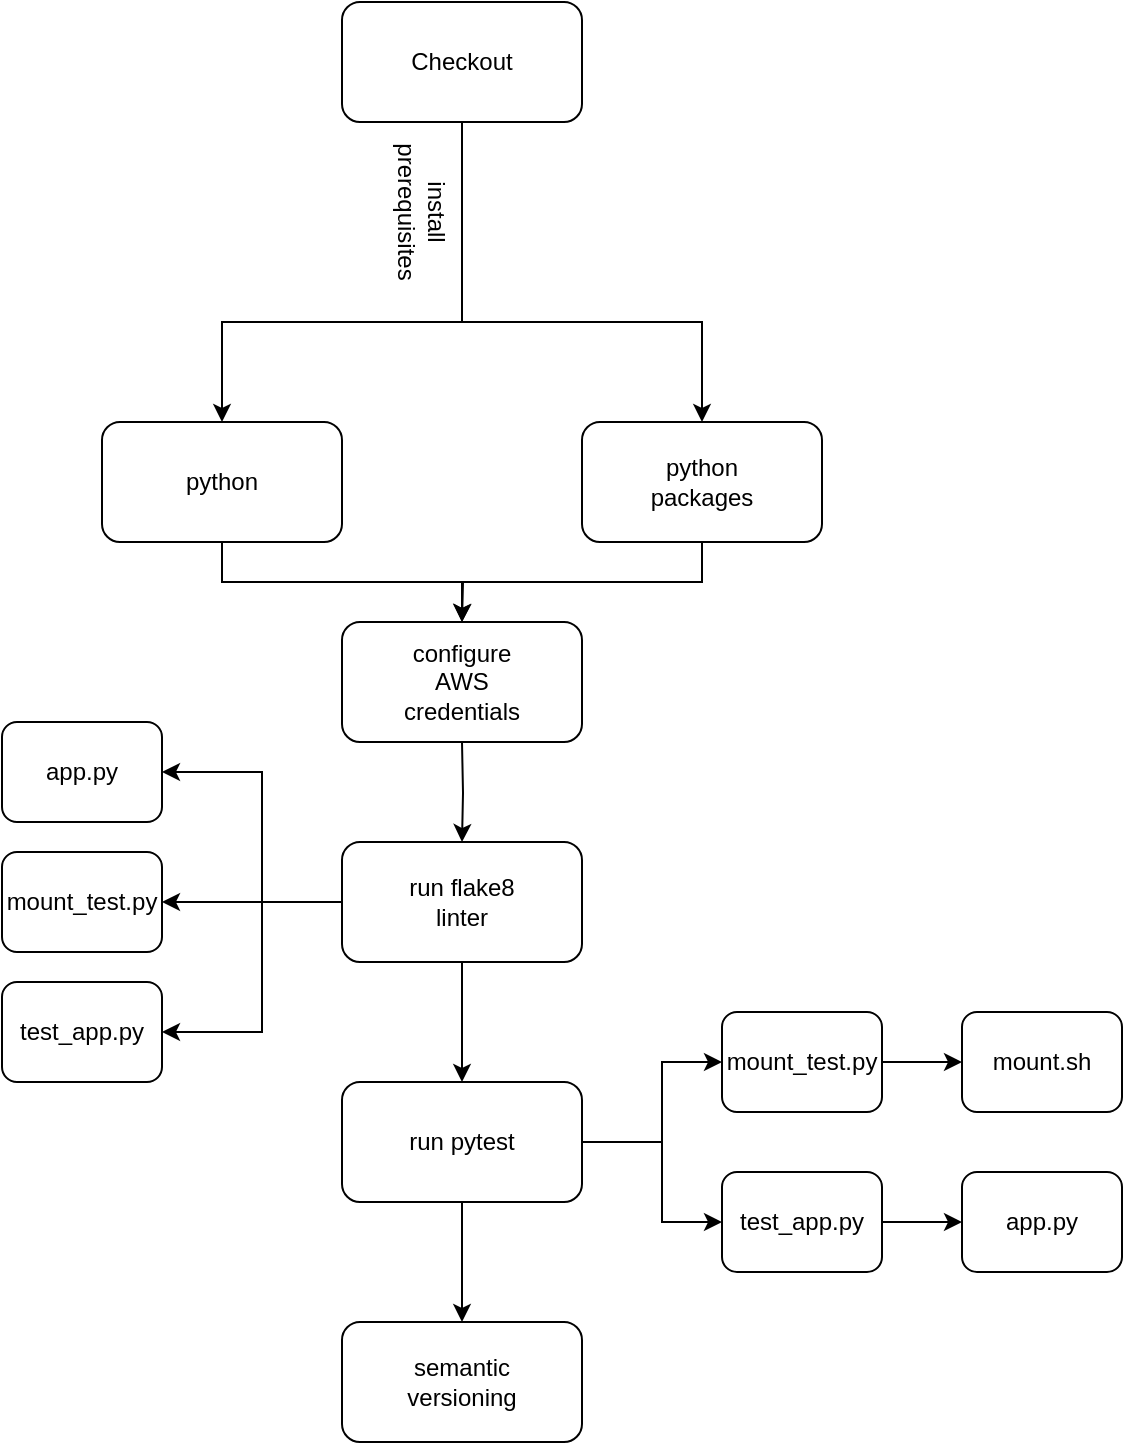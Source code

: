<mxfile version="21.1.4" type="github">
  <diagram name="Page-1" id="NQFakxoYkVoBB0L2_mfe">
    <mxGraphModel dx="880" dy="395" grid="1" gridSize="10" guides="1" tooltips="1" connect="1" arrows="1" fold="1" page="1" pageScale="1" pageWidth="850" pageHeight="1100" math="0" shadow="0">
      <root>
        <mxCell id="0" />
        <mxCell id="1" parent="0" />
        <mxCell id="Izm7tjpCLRkO4xK3mdIs-1" value="" style="rounded=1;whiteSpace=wrap;html=1;" vertex="1" parent="1">
          <mxGeometry x="330" y="20" width="120" height="60" as="geometry" />
        </mxCell>
        <mxCell id="Izm7tjpCLRkO4xK3mdIs-5" style="edgeStyle=orthogonalEdgeStyle;rounded=0;orthogonalLoop=1;jettySize=auto;html=1;entryX=0.5;entryY=0;entryDx=0;entryDy=0;" edge="1" parent="1" target="Izm7tjpCLRkO4xK3mdIs-3">
          <mxGeometry relative="1" as="geometry">
            <mxPoint x="390" y="80" as="sourcePoint" />
            <Array as="points">
              <mxPoint x="390" y="180" />
              <mxPoint x="270" y="180" />
            </Array>
          </mxGeometry>
        </mxCell>
        <mxCell id="Izm7tjpCLRkO4xK3mdIs-2" value="Checkout" style="text;html=1;strokeColor=none;fillColor=none;align=center;verticalAlign=middle;whiteSpace=wrap;rounded=0;" vertex="1" parent="1">
          <mxGeometry x="360" y="35" width="60" height="30" as="geometry" />
        </mxCell>
        <mxCell id="Izm7tjpCLRkO4xK3mdIs-16" style="edgeStyle=orthogonalEdgeStyle;rounded=0;orthogonalLoop=1;jettySize=auto;html=1;exitX=0.5;exitY=1;exitDx=0;exitDy=0;entryX=0.5;entryY=0;entryDx=0;entryDy=0;" edge="1" parent="1" source="Izm7tjpCLRkO4xK3mdIs-4" target="Izm7tjpCLRkO4xK3mdIs-14">
          <mxGeometry relative="1" as="geometry" />
        </mxCell>
        <mxCell id="Izm7tjpCLRkO4xK3mdIs-4" value="" style="rounded=1;whiteSpace=wrap;html=1;" vertex="1" parent="1">
          <mxGeometry x="450" y="230" width="120" height="60" as="geometry" />
        </mxCell>
        <mxCell id="Izm7tjpCLRkO4xK3mdIs-7" value="" style="endArrow=classic;html=1;rounded=0;entryX=0.5;entryY=0;entryDx=0;entryDy=0;" edge="1" parent="1" target="Izm7tjpCLRkO4xK3mdIs-4">
          <mxGeometry width="50" height="50" relative="1" as="geometry">
            <mxPoint x="390" y="180" as="sourcePoint" />
            <mxPoint x="450" y="180" as="targetPoint" />
            <Array as="points">
              <mxPoint x="510" y="180" />
            </Array>
          </mxGeometry>
        </mxCell>
        <mxCell id="Izm7tjpCLRkO4xK3mdIs-8" value="install prerequisites" style="text;html=1;strokeColor=none;fillColor=none;align=center;verticalAlign=middle;whiteSpace=wrap;rounded=0;rotation=90;" vertex="1" parent="1">
          <mxGeometry x="340" y="110" width="60" height="30" as="geometry" />
        </mxCell>
        <mxCell id="Izm7tjpCLRkO4xK3mdIs-10" value="python packages" style="text;html=1;strokeColor=none;fillColor=none;align=center;verticalAlign=middle;whiteSpace=wrap;rounded=0;" vertex="1" parent="1">
          <mxGeometry x="480" y="245" width="60" height="30" as="geometry" />
        </mxCell>
        <mxCell id="Izm7tjpCLRkO4xK3mdIs-11" value="" style="group" vertex="1" connectable="0" parent="1">
          <mxGeometry x="210" y="230" width="120" height="60" as="geometry" />
        </mxCell>
        <mxCell id="Izm7tjpCLRkO4xK3mdIs-17" style="edgeStyle=orthogonalEdgeStyle;rounded=0;orthogonalLoop=1;jettySize=auto;html=1;exitX=0.5;exitY=1;exitDx=0;exitDy=0;" edge="1" parent="Izm7tjpCLRkO4xK3mdIs-11" source="Izm7tjpCLRkO4xK3mdIs-3">
          <mxGeometry relative="1" as="geometry">
            <mxPoint x="180" y="100" as="targetPoint" />
          </mxGeometry>
        </mxCell>
        <mxCell id="Izm7tjpCLRkO4xK3mdIs-3" value="" style="rounded=1;whiteSpace=wrap;html=1;" vertex="1" parent="Izm7tjpCLRkO4xK3mdIs-11">
          <mxGeometry width="120" height="60" as="geometry" />
        </mxCell>
        <mxCell id="Izm7tjpCLRkO4xK3mdIs-9" value="python" style="text;html=1;strokeColor=none;fillColor=none;align=center;verticalAlign=middle;whiteSpace=wrap;rounded=0;" vertex="1" parent="Izm7tjpCLRkO4xK3mdIs-11">
          <mxGeometry x="30" y="15" width="60" height="30" as="geometry" />
        </mxCell>
        <mxCell id="Izm7tjpCLRkO4xK3mdIs-13" value="" style="group" vertex="1" connectable="0" parent="1">
          <mxGeometry x="330" y="330" width="120" height="60" as="geometry" />
        </mxCell>
        <mxCell id="Izm7tjpCLRkO4xK3mdIs-14" value="" style="rounded=1;whiteSpace=wrap;html=1;" vertex="1" parent="Izm7tjpCLRkO4xK3mdIs-13">
          <mxGeometry width="120" height="60" as="geometry" />
        </mxCell>
        <mxCell id="Izm7tjpCLRkO4xK3mdIs-15" value="configure AWS credentials" style="text;html=1;strokeColor=none;fillColor=none;align=center;verticalAlign=middle;whiteSpace=wrap;rounded=0;" vertex="1" parent="Izm7tjpCLRkO4xK3mdIs-13">
          <mxGeometry x="30" y="15" width="60" height="30" as="geometry" />
        </mxCell>
        <mxCell id="Izm7tjpCLRkO4xK3mdIs-18" value="" style="group" vertex="1" connectable="0" parent="1">
          <mxGeometry x="330" y="440" width="120" height="60" as="geometry" />
        </mxCell>
        <mxCell id="Izm7tjpCLRkO4xK3mdIs-19" value="" style="rounded=1;whiteSpace=wrap;html=1;" vertex="1" parent="Izm7tjpCLRkO4xK3mdIs-18">
          <mxGeometry width="120" height="60" as="geometry" />
        </mxCell>
        <mxCell id="Izm7tjpCLRkO4xK3mdIs-20" value="run flake8 linter" style="text;html=1;strokeColor=none;fillColor=none;align=center;verticalAlign=middle;whiteSpace=wrap;rounded=0;" vertex="1" parent="Izm7tjpCLRkO4xK3mdIs-18">
          <mxGeometry x="30" y="15" width="60" height="30" as="geometry" />
        </mxCell>
        <mxCell id="Izm7tjpCLRkO4xK3mdIs-22" value="" style="group" vertex="1" connectable="0" parent="1">
          <mxGeometry x="160" y="445" width="80" height="50" as="geometry" />
        </mxCell>
        <mxCell id="Izm7tjpCLRkO4xK3mdIs-23" value="" style="rounded=1;whiteSpace=wrap;html=1;" vertex="1" parent="Izm7tjpCLRkO4xK3mdIs-22">
          <mxGeometry width="80" height="50" as="geometry" />
        </mxCell>
        <mxCell id="Izm7tjpCLRkO4xK3mdIs-24" value="mount_test.py" style="text;html=1;strokeColor=none;fillColor=none;align=center;verticalAlign=middle;whiteSpace=wrap;rounded=0;" vertex="1" parent="Izm7tjpCLRkO4xK3mdIs-22">
          <mxGeometry x="20" y="12.5" width="40" height="25" as="geometry" />
        </mxCell>
        <mxCell id="Izm7tjpCLRkO4xK3mdIs-25" value="" style="group" vertex="1" connectable="0" parent="1">
          <mxGeometry x="160" y="380" width="80" height="50" as="geometry" />
        </mxCell>
        <mxCell id="Izm7tjpCLRkO4xK3mdIs-26" value="" style="rounded=1;whiteSpace=wrap;html=1;" vertex="1" parent="Izm7tjpCLRkO4xK3mdIs-25">
          <mxGeometry width="80" height="50" as="geometry" />
        </mxCell>
        <mxCell id="Izm7tjpCLRkO4xK3mdIs-27" value="app.py" style="text;html=1;strokeColor=none;fillColor=none;align=center;verticalAlign=middle;whiteSpace=wrap;rounded=0;" vertex="1" parent="Izm7tjpCLRkO4xK3mdIs-25">
          <mxGeometry x="20" y="12.5" width="40" height="25" as="geometry" />
        </mxCell>
        <mxCell id="Izm7tjpCLRkO4xK3mdIs-28" value="" style="group" vertex="1" connectable="0" parent="1">
          <mxGeometry x="160" y="510" width="80" height="50" as="geometry" />
        </mxCell>
        <mxCell id="Izm7tjpCLRkO4xK3mdIs-29" value="" style="rounded=1;whiteSpace=wrap;html=1;" vertex="1" parent="Izm7tjpCLRkO4xK3mdIs-28">
          <mxGeometry width="80" height="50" as="geometry" />
        </mxCell>
        <mxCell id="Izm7tjpCLRkO4xK3mdIs-30" value="test_app.py" style="text;html=1;strokeColor=none;fillColor=none;align=center;verticalAlign=middle;whiteSpace=wrap;rounded=0;" vertex="1" parent="Izm7tjpCLRkO4xK3mdIs-28">
          <mxGeometry x="20" y="12.5" width="40" height="25" as="geometry" />
        </mxCell>
        <mxCell id="Izm7tjpCLRkO4xK3mdIs-31" style="edgeStyle=orthogonalEdgeStyle;rounded=0;orthogonalLoop=1;jettySize=auto;html=1;exitX=0;exitY=0.5;exitDx=0;exitDy=0;entryX=1;entryY=0.5;entryDx=0;entryDy=0;" edge="1" parent="1" source="Izm7tjpCLRkO4xK3mdIs-19" target="Izm7tjpCLRkO4xK3mdIs-23">
          <mxGeometry relative="1" as="geometry" />
        </mxCell>
        <mxCell id="Izm7tjpCLRkO4xK3mdIs-32" value="" style="endArrow=classic;html=1;rounded=0;entryX=1;entryY=0.5;entryDx=0;entryDy=0;" edge="1" parent="1" target="Izm7tjpCLRkO4xK3mdIs-26">
          <mxGeometry width="50" height="50" relative="1" as="geometry">
            <mxPoint x="290" y="470" as="sourcePoint" />
            <mxPoint x="450" y="480" as="targetPoint" />
            <Array as="points">
              <mxPoint x="290" y="405" />
            </Array>
          </mxGeometry>
        </mxCell>
        <mxCell id="Izm7tjpCLRkO4xK3mdIs-33" value="" style="endArrow=classic;html=1;rounded=0;entryX=1;entryY=0.5;entryDx=0;entryDy=0;" edge="1" parent="1" target="Izm7tjpCLRkO4xK3mdIs-29">
          <mxGeometry width="50" height="50" relative="1" as="geometry">
            <mxPoint x="290" y="470" as="sourcePoint" />
            <mxPoint x="450" y="480" as="targetPoint" />
            <Array as="points">
              <mxPoint x="290" y="535" />
            </Array>
          </mxGeometry>
        </mxCell>
        <mxCell id="Izm7tjpCLRkO4xK3mdIs-34" style="edgeStyle=orthogonalEdgeStyle;rounded=0;orthogonalLoop=1;jettySize=auto;html=1;entryX=0.5;entryY=0;entryDx=0;entryDy=0;" edge="1" parent="1" target="Izm7tjpCLRkO4xK3mdIs-19">
          <mxGeometry relative="1" as="geometry">
            <mxPoint x="390" y="390" as="sourcePoint" />
          </mxGeometry>
        </mxCell>
        <mxCell id="Izm7tjpCLRkO4xK3mdIs-57" style="edgeStyle=orthogonalEdgeStyle;rounded=0;orthogonalLoop=1;jettySize=auto;html=1;exitX=0.5;exitY=1;exitDx=0;exitDy=0;entryX=0.5;entryY=0;entryDx=0;entryDy=0;" edge="1" parent="1" source="Izm7tjpCLRkO4xK3mdIs-35" target="Izm7tjpCLRkO4xK3mdIs-55">
          <mxGeometry relative="1" as="geometry" />
        </mxCell>
        <mxCell id="Izm7tjpCLRkO4xK3mdIs-35" value="" style="rounded=1;whiteSpace=wrap;html=1;" vertex="1" parent="1">
          <mxGeometry x="330" y="560" width="120" height="60" as="geometry" />
        </mxCell>
        <mxCell id="Izm7tjpCLRkO4xK3mdIs-36" style="edgeStyle=orthogonalEdgeStyle;rounded=0;orthogonalLoop=1;jettySize=auto;html=1;exitX=0.5;exitY=1;exitDx=0;exitDy=0;entryX=0.5;entryY=0;entryDx=0;entryDy=0;" edge="1" parent="1" source="Izm7tjpCLRkO4xK3mdIs-19" target="Izm7tjpCLRkO4xK3mdIs-35">
          <mxGeometry relative="1" as="geometry" />
        </mxCell>
        <mxCell id="Izm7tjpCLRkO4xK3mdIs-37" value="run pytest" style="text;html=1;strokeColor=none;fillColor=none;align=center;verticalAlign=middle;whiteSpace=wrap;rounded=0;" vertex="1" parent="1">
          <mxGeometry x="360" y="575" width="60" height="30" as="geometry" />
        </mxCell>
        <mxCell id="Izm7tjpCLRkO4xK3mdIs-52" style="edgeStyle=orthogonalEdgeStyle;rounded=0;orthogonalLoop=1;jettySize=auto;html=1;exitX=1;exitY=0.5;exitDx=0;exitDy=0;entryX=0;entryY=0.5;entryDx=0;entryDy=0;" edge="1" parent="1" source="Izm7tjpCLRkO4xK3mdIs-40" target="Izm7tjpCLRkO4xK3mdIs-50">
          <mxGeometry relative="1" as="geometry" />
        </mxCell>
        <mxCell id="Izm7tjpCLRkO4xK3mdIs-40" value="" style="rounded=1;whiteSpace=wrap;html=1;" vertex="1" parent="1">
          <mxGeometry x="520" y="525" width="80" height="50" as="geometry" />
        </mxCell>
        <mxCell id="Izm7tjpCLRkO4xK3mdIs-41" value="mount_test.py" style="text;html=1;strokeColor=none;fillColor=none;align=center;verticalAlign=middle;whiteSpace=wrap;rounded=0;" vertex="1" parent="1">
          <mxGeometry x="540" y="537.5" width="40" height="25" as="geometry" />
        </mxCell>
        <mxCell id="Izm7tjpCLRkO4xK3mdIs-49" style="edgeStyle=orthogonalEdgeStyle;rounded=0;orthogonalLoop=1;jettySize=auto;html=1;exitX=1;exitY=0.5;exitDx=0;exitDy=0;entryX=0;entryY=0.5;entryDx=0;entryDy=0;" edge="1" parent="1" source="Izm7tjpCLRkO4xK3mdIs-42" target="Izm7tjpCLRkO4xK3mdIs-47">
          <mxGeometry relative="1" as="geometry" />
        </mxCell>
        <mxCell id="Izm7tjpCLRkO4xK3mdIs-42" value="" style="rounded=1;whiteSpace=wrap;html=1;" vertex="1" parent="1">
          <mxGeometry x="520" y="605" width="80" height="50" as="geometry" />
        </mxCell>
        <mxCell id="Izm7tjpCLRkO4xK3mdIs-43" value="test_app.py" style="text;html=1;strokeColor=none;fillColor=none;align=center;verticalAlign=middle;whiteSpace=wrap;rounded=0;" vertex="1" parent="1">
          <mxGeometry x="540" y="617.5" width="40" height="25" as="geometry" />
        </mxCell>
        <mxCell id="Izm7tjpCLRkO4xK3mdIs-44" value="" style="endArrow=classic;html=1;rounded=0;exitX=1;exitY=0.5;exitDx=0;exitDy=0;" edge="1" parent="1" source="Izm7tjpCLRkO4xK3mdIs-35">
          <mxGeometry width="50" height="50" relative="1" as="geometry">
            <mxPoint x="400" y="530" as="sourcePoint" />
            <mxPoint x="450" y="590" as="targetPoint" />
            <Array as="points" />
          </mxGeometry>
        </mxCell>
        <mxCell id="Izm7tjpCLRkO4xK3mdIs-45" value="" style="endArrow=classic;html=1;rounded=0;exitX=1;exitY=0.5;exitDx=0;exitDy=0;entryX=0;entryY=0.5;entryDx=0;entryDy=0;" edge="1" parent="1" source="Izm7tjpCLRkO4xK3mdIs-35" target="Izm7tjpCLRkO4xK3mdIs-40">
          <mxGeometry width="50" height="50" relative="1" as="geometry">
            <mxPoint x="400" y="530" as="sourcePoint" />
            <mxPoint x="450" y="480" as="targetPoint" />
            <Array as="points">
              <mxPoint x="490" y="590" />
              <mxPoint x="490" y="550" />
            </Array>
          </mxGeometry>
        </mxCell>
        <mxCell id="Izm7tjpCLRkO4xK3mdIs-46" value="" style="endArrow=classic;html=1;rounded=0;entryX=0;entryY=0.5;entryDx=0;entryDy=0;" edge="1" parent="1" target="Izm7tjpCLRkO4xK3mdIs-42">
          <mxGeometry width="50" height="50" relative="1" as="geometry">
            <mxPoint x="490" y="590" as="sourcePoint" />
            <mxPoint x="450" y="480" as="targetPoint" />
            <Array as="points">
              <mxPoint x="490" y="630" />
            </Array>
          </mxGeometry>
        </mxCell>
        <mxCell id="Izm7tjpCLRkO4xK3mdIs-47" value="" style="rounded=1;whiteSpace=wrap;html=1;" vertex="1" parent="1">
          <mxGeometry x="640" y="605" width="80" height="50" as="geometry" />
        </mxCell>
        <mxCell id="Izm7tjpCLRkO4xK3mdIs-48" value="app.py" style="text;html=1;strokeColor=none;fillColor=none;align=center;verticalAlign=middle;whiteSpace=wrap;rounded=0;" vertex="1" parent="1">
          <mxGeometry x="660" y="617.5" width="40" height="25" as="geometry" />
        </mxCell>
        <mxCell id="Izm7tjpCLRkO4xK3mdIs-50" value="" style="rounded=1;whiteSpace=wrap;html=1;" vertex="1" parent="1">
          <mxGeometry x="640" y="525" width="80" height="50" as="geometry" />
        </mxCell>
        <mxCell id="Izm7tjpCLRkO4xK3mdIs-51" value="mount.sh" style="text;html=1;strokeColor=none;fillColor=none;align=center;verticalAlign=middle;whiteSpace=wrap;rounded=0;" vertex="1" parent="1">
          <mxGeometry x="660" y="537.5" width="40" height="25" as="geometry" />
        </mxCell>
        <mxCell id="Izm7tjpCLRkO4xK3mdIs-55" value="" style="rounded=1;whiteSpace=wrap;html=1;" vertex="1" parent="1">
          <mxGeometry x="330" y="680" width="120" height="60" as="geometry" />
        </mxCell>
        <mxCell id="Izm7tjpCLRkO4xK3mdIs-56" value="semantic versioning" style="text;html=1;strokeColor=none;fillColor=none;align=center;verticalAlign=middle;whiteSpace=wrap;rounded=0;" vertex="1" parent="1">
          <mxGeometry x="360" y="695" width="60" height="30" as="geometry" />
        </mxCell>
      </root>
    </mxGraphModel>
  </diagram>
</mxfile>
